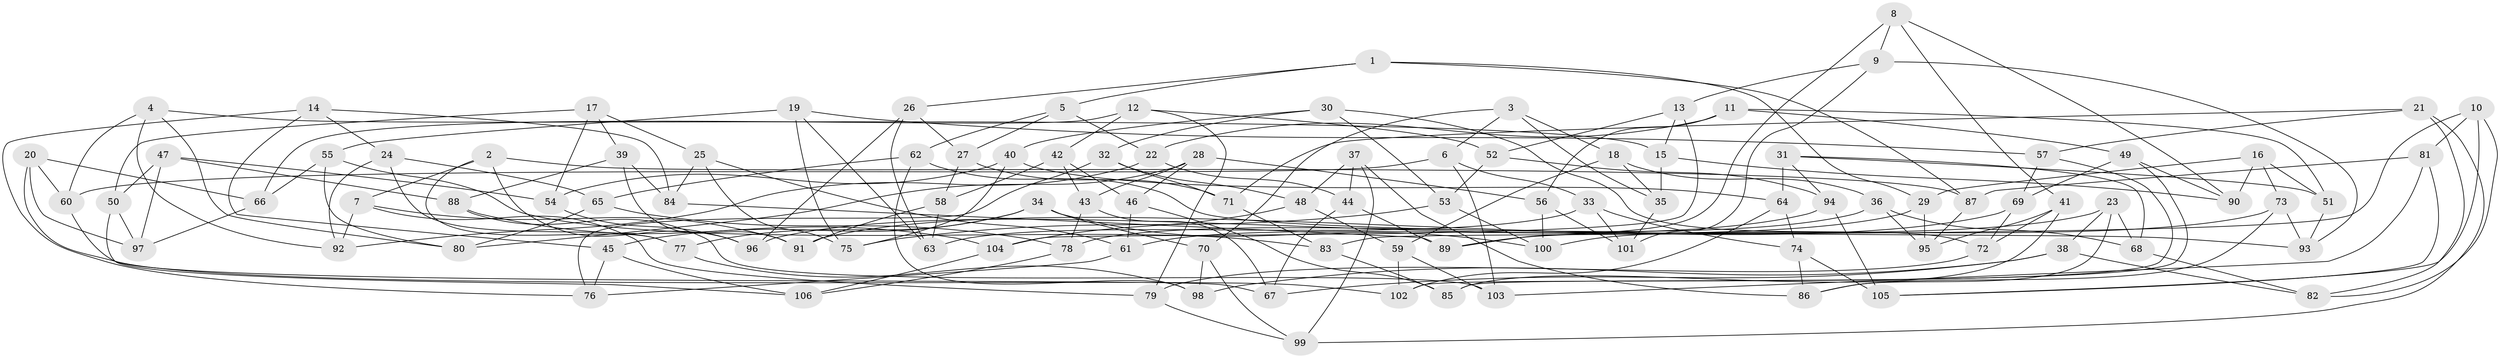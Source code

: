 // coarse degree distribution, {4: 0.42028985507246375, 6: 0.463768115942029, 3: 0.043478260869565216, 5: 0.07246376811594203}
// Generated by graph-tools (version 1.1) at 2025/42/03/06/25 10:42:16]
// undirected, 106 vertices, 212 edges
graph export_dot {
graph [start="1"]
  node [color=gray90,style=filled];
  1;
  2;
  3;
  4;
  5;
  6;
  7;
  8;
  9;
  10;
  11;
  12;
  13;
  14;
  15;
  16;
  17;
  18;
  19;
  20;
  21;
  22;
  23;
  24;
  25;
  26;
  27;
  28;
  29;
  30;
  31;
  32;
  33;
  34;
  35;
  36;
  37;
  38;
  39;
  40;
  41;
  42;
  43;
  44;
  45;
  46;
  47;
  48;
  49;
  50;
  51;
  52;
  53;
  54;
  55;
  56;
  57;
  58;
  59;
  60;
  61;
  62;
  63;
  64;
  65;
  66;
  67;
  68;
  69;
  70;
  71;
  72;
  73;
  74;
  75;
  76;
  77;
  78;
  79;
  80;
  81;
  82;
  83;
  84;
  85;
  86;
  87;
  88;
  89;
  90;
  91;
  92;
  93;
  94;
  95;
  96;
  97;
  98;
  99;
  100;
  101;
  102;
  103;
  104;
  105;
  106;
  1 -- 87;
  1 -- 29;
  1 -- 26;
  1 -- 5;
  2 -- 77;
  2 -- 7;
  2 -- 96;
  2 -- 87;
  3 -- 35;
  3 -- 18;
  3 -- 70;
  3 -- 6;
  4 -- 15;
  4 -- 60;
  4 -- 92;
  4 -- 80;
  5 -- 62;
  5 -- 27;
  5 -- 22;
  6 -- 103;
  6 -- 60;
  6 -- 33;
  7 -- 92;
  7 -- 79;
  7 -- 91;
  8 -- 89;
  8 -- 41;
  8 -- 90;
  8 -- 9;
  9 -- 13;
  9 -- 101;
  9 -- 93;
  10 -- 82;
  10 -- 105;
  10 -- 81;
  10 -- 83;
  11 -- 51;
  11 -- 56;
  11 -- 49;
  11 -- 22;
  12 -- 52;
  12 -- 66;
  12 -- 42;
  12 -- 79;
  13 -- 52;
  13 -- 15;
  13 -- 104;
  14 -- 84;
  14 -- 45;
  14 -- 24;
  14 -- 76;
  15 -- 35;
  15 -- 90;
  16 -- 29;
  16 -- 51;
  16 -- 90;
  16 -- 73;
  17 -- 25;
  17 -- 54;
  17 -- 39;
  17 -- 50;
  18 -- 36;
  18 -- 35;
  18 -- 59;
  19 -- 57;
  19 -- 75;
  19 -- 55;
  19 -- 63;
  20 -- 102;
  20 -- 97;
  20 -- 60;
  20 -- 66;
  21 -- 57;
  21 -- 82;
  21 -- 71;
  21 -- 99;
  22 -- 92;
  22 -- 44;
  23 -- 89;
  23 -- 38;
  23 -- 86;
  23 -- 68;
  24 -- 65;
  24 -- 77;
  24 -- 92;
  25 -- 84;
  25 -- 75;
  25 -- 61;
  26 -- 27;
  26 -- 63;
  26 -- 96;
  27 -- 71;
  27 -- 58;
  28 -- 43;
  28 -- 46;
  28 -- 56;
  28 -- 80;
  29 -- 95;
  29 -- 61;
  30 -- 53;
  30 -- 32;
  30 -- 40;
  30 -- 72;
  31 -- 94;
  31 -- 68;
  31 -- 64;
  31 -- 51;
  32 -- 48;
  32 -- 76;
  32 -- 71;
  33 -- 74;
  33 -- 63;
  33 -- 101;
  34 -- 100;
  34 -- 70;
  34 -- 77;
  34 -- 45;
  35 -- 101;
  36 -- 95;
  36 -- 78;
  36 -- 68;
  37 -- 86;
  37 -- 44;
  37 -- 48;
  37 -- 99;
  38 -- 82;
  38 -- 98;
  38 -- 67;
  39 -- 88;
  39 -- 91;
  39 -- 84;
  40 -- 75;
  40 -- 64;
  40 -- 54;
  41 -- 72;
  41 -- 85;
  41 -- 95;
  42 -- 46;
  42 -- 43;
  42 -- 58;
  43 -- 78;
  43 -- 67;
  44 -- 89;
  44 -- 67;
  45 -- 76;
  45 -- 106;
  46 -- 85;
  46 -- 61;
  47 -- 54;
  47 -- 97;
  47 -- 50;
  47 -- 88;
  48 -- 104;
  48 -- 59;
  49 -- 69;
  49 -- 85;
  49 -- 90;
  50 -- 97;
  50 -- 106;
  51 -- 93;
  52 -- 53;
  52 -- 94;
  53 -- 100;
  53 -- 75;
  54 -- 96;
  55 -- 83;
  55 -- 66;
  55 -- 80;
  56 -- 101;
  56 -- 100;
  57 -- 69;
  57 -- 102;
  58 -- 91;
  58 -- 63;
  59 -- 102;
  59 -- 103;
  60 -- 67;
  61 -- 76;
  62 -- 93;
  62 -- 65;
  62 -- 98;
  64 -- 74;
  64 -- 102;
  65 -- 78;
  65 -- 80;
  66 -- 97;
  68 -- 82;
  69 -- 72;
  69 -- 91;
  70 -- 99;
  70 -- 98;
  71 -- 83;
  72 -- 79;
  73 -- 93;
  73 -- 100;
  73 -- 86;
  74 -- 105;
  74 -- 86;
  77 -- 98;
  78 -- 106;
  79 -- 99;
  81 -- 87;
  81 -- 103;
  81 -- 105;
  83 -- 85;
  84 -- 89;
  87 -- 95;
  88 -- 103;
  88 -- 104;
  94 -- 105;
  94 -- 96;
  104 -- 106;
}
